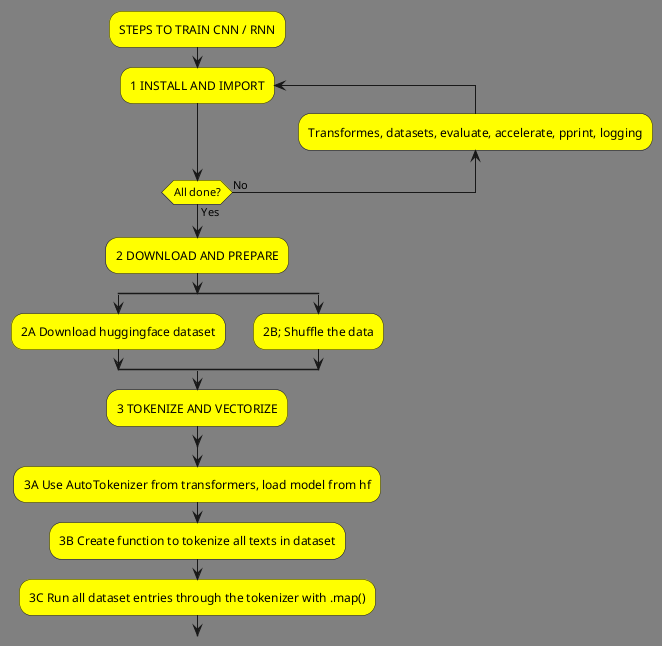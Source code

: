 @startuml flow3

<style>
activityDiagram {
  BackgroundColor #FFFF00
  BorderColor #33668E
  FontColor #000000
  FontName arial
}

document {
   BackgroundColor gray
}
</style>
:STEPS TO TRAIN CNN / RNN;
repeat :1 INSTALL AND IMPORT;
backward :Transformes, datasets, evaluate, accelerate, pprint, logging;
repeat while (All done?) is (No) not (Yes)
:2 DOWNLOAD AND PREPARE;
split
   :2A Download huggingface dataset;
split again
   :2B; Shuffle the data;
end split
:3 TOKENIZE AND VECTORIZE;
split
    :3A Use AutoTokenizer from transformers, load model from hf;
    :3B Create function to tokenize all texts in dataset;
    :3C Run all dataset entries through the tokenizer with .map();
@enduml
